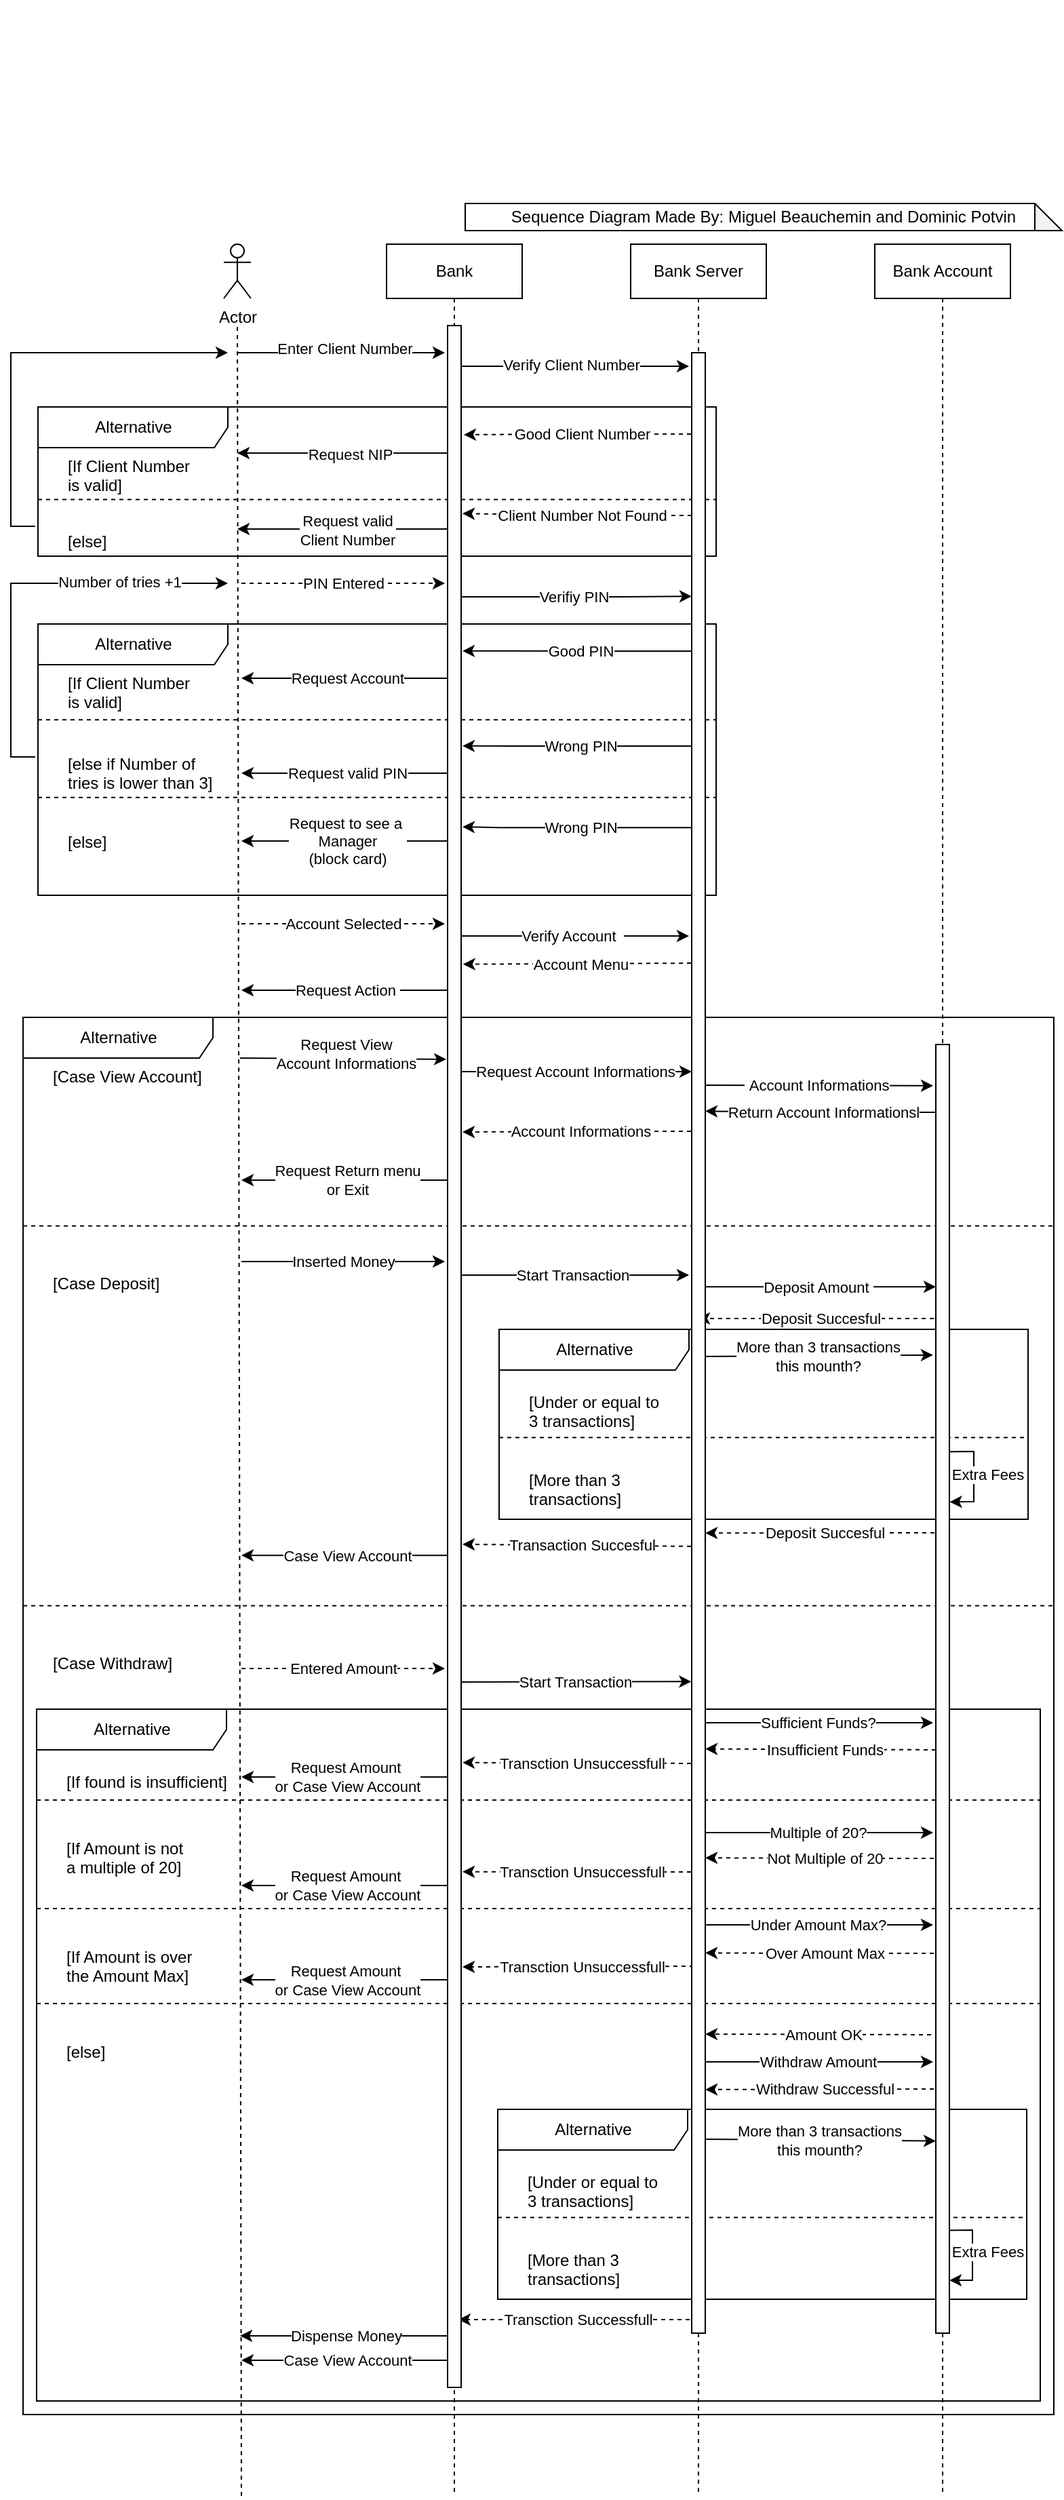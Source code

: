 <mxfile version="20.8.10" type="device"><diagram name="Page-1" id="2YBvvXClWsGukQMizWep"><mxGraphModel dx="2284" dy="844" grid="1" gridSize="10" guides="1" tooltips="1" connect="1" arrows="1" fold="1" page="1" pageScale="1" pageWidth="850" pageHeight="1100" math="0" shadow="0"><root><mxCell id="0"/><mxCell id="1" parent="0"/><mxCell id="Lx0IlnFwT5HhumJY26cs-1" value="&lt;p style=&quot;line-height: 120%;&quot;&gt;Alternative&lt;/p&gt;" style="shape=umlFrame;tabWidth=110;tabHeight=30;tabPosition=left;html=1;boundedLbl=1;labelInHeader=1;width=140;height=30;fillColor=none;recursiveResize=0;" vertex="1" parent="1"><mxGeometry x="9" y="610" width="760" height="1030" as="geometry"/></mxCell><mxCell id="Lx0IlnFwT5HhumJY26cs-2" value="[Case View Account]" style="text" vertex="1" parent="Lx0IlnFwT5HhumJY26cs-1"><mxGeometry width="100" height="20" relative="1" as="geometry"><mxPoint x="20" y="30" as="offset"/></mxGeometry></mxCell><mxCell id="Lx0IlnFwT5HhumJY26cs-3" value="[Case Deposit]" style="line;strokeWidth=1;dashed=1;labelPosition=center;verticalLabelPosition=bottom;align=left;verticalAlign=top;spacingLeft=20;spacingTop=15;" vertex="1" parent="Lx0IlnFwT5HhumJY26cs-1"><mxGeometry y="139.997" width="760" height="27.6" as="geometry"/></mxCell><mxCell id="Lx0IlnFwT5HhumJY26cs-4" value="[Case Withdraw]" style="line;strokeWidth=1;dashed=1;labelPosition=center;verticalLabelPosition=bottom;align=left;verticalAlign=top;spacingLeft=20;spacingTop=15;" vertex="1" parent="Lx0IlnFwT5HhumJY26cs-1"><mxGeometry y="419.997" width="760" height="27.6" as="geometry"/></mxCell><mxCell id="Lx0IlnFwT5HhumJY26cs-12" value="Alternative" style="shape=umlFrame;tabWidth=110;tabHeight=30;tabPosition=left;html=1;boundedLbl=1;labelInHeader=1;width=140;height=30;fillColor=none;recursiveResize=0;" vertex="1" parent="Lx0IlnFwT5HhumJY26cs-1"><mxGeometry x="10" y="510" width="740" height="510" as="geometry"/></mxCell><mxCell id="Lx0IlnFwT5HhumJY26cs-13" value="[If found is insufficient]" style="text" vertex="1" parent="Lx0IlnFwT5HhumJY26cs-12"><mxGeometry width="100" height="20" relative="1" as="geometry"><mxPoint x="20" y="40" as="offset"/></mxGeometry></mxCell><mxCell id="Lx0IlnFwT5HhumJY26cs-14" value="[If Amount is not &#10;a multiple of 20]" style="line;strokeWidth=1;dashed=1;labelPosition=center;verticalLabelPosition=bottom;align=left;verticalAlign=top;spacingLeft=20;spacingTop=15;fillColor=none;" vertex="1" parent="Lx0IlnFwT5HhumJY26cs-12"><mxGeometry y="60" width="740" height="14" as="geometry"/></mxCell><mxCell id="Lx0IlnFwT5HhumJY26cs-15" value="[If Amount is over&#10;the Amount Max]" style="line;strokeWidth=1;dashed=1;labelPosition=center;verticalLabelPosition=bottom;align=left;verticalAlign=top;spacingLeft=20;spacingTop=15;fillColor=none;" vertex="1" parent="Lx0IlnFwT5HhumJY26cs-12"><mxGeometry y="140" width="740" height="14" as="geometry"/></mxCell><mxCell id="Lx0IlnFwT5HhumJY26cs-16" value="[else]" style="line;strokeWidth=1;dashed=1;labelPosition=center;verticalLabelPosition=bottom;align=left;verticalAlign=top;spacingLeft=20;spacingTop=15;fillColor=none;" vertex="1" parent="Lx0IlnFwT5HhumJY26cs-12"><mxGeometry y="210" width="740" height="14" as="geometry"/></mxCell><mxCell id="sFSrZ-VjohjBk81Uahyr-122" value="" style="endArrow=classic;html=1;rounded=0;" parent="Lx0IlnFwT5HhumJY26cs-12" edge="1"><mxGeometry relative="1" as="geometry"><mxPoint x="306.5" y="462" as="sourcePoint"/><mxPoint x="150" y="462" as="targetPoint"/></mxGeometry></mxCell><mxCell id="sFSrZ-VjohjBk81Uahyr-123" value="Dispense Money" style="edgeLabel;resizable=0;html=1;align=center;verticalAlign=middle;labelBackgroundColor=#ffffff;fillStyle=auto;strokeColor=default;fillColor=none;gradientColor=none;" parent="sFSrZ-VjohjBk81Uahyr-122" connectable="0" vertex="1"><mxGeometry relative="1" as="geometry"/></mxCell><mxCell id="Lx0IlnFwT5HhumJY26cs-37" value="Alternative" style="shape=umlFrame;tabWidth=110;tabHeight=30;tabPosition=left;html=1;boundedLbl=1;labelInHeader=1;width=140;height=30;fillColor=none;" vertex="1" parent="Lx0IlnFwT5HhumJY26cs-12"><mxGeometry x="340" y="295" width="390" height="140" as="geometry"/></mxCell><mxCell id="Lx0IlnFwT5HhumJY26cs-38" value="[Under or equal to&#10;3 transactions]" style="text" vertex="1" parent="Lx0IlnFwT5HhumJY26cs-37"><mxGeometry width="100" height="20" relative="1" as="geometry"><mxPoint x="20" y="40" as="offset"/></mxGeometry></mxCell><mxCell id="Lx0IlnFwT5HhumJY26cs-39" value="[More than 3 &#10;transactions]" style="line;strokeWidth=1;dashed=1;labelPosition=center;verticalLabelPosition=bottom;align=left;verticalAlign=top;spacingLeft=20;spacingTop=15;fillColor=none;" vertex="1" parent="Lx0IlnFwT5HhumJY26cs-37"><mxGeometry y="77" width="390" height="5.6" as="geometry"/></mxCell><mxCell id="Lx0IlnFwT5HhumJY26cs-40" value="" style="endArrow=classic;html=1;rounded=0;entryX=0;entryY=0.833;entryDx=0;entryDy=0;entryPerimeter=0;" edge="1" parent="Lx0IlnFwT5HhumJY26cs-12"><mxGeometry relative="1" as="geometry"><mxPoint x="490" y="317" as="sourcePoint"/><mxPoint x="663" y="318.35" as="targetPoint"/></mxGeometry></mxCell><mxCell id="Lx0IlnFwT5HhumJY26cs-41" value="More than 3 transactions&lt;br&gt;this mounth?" style="edgeLabel;resizable=0;html=1;align=center;verticalAlign=middle;labelBackgroundColor=#ffffff;fillStyle=auto;strokeColor=default;fillColor=none;gradientColor=none;" connectable="0" vertex="1" parent="Lx0IlnFwT5HhumJY26cs-40"><mxGeometry relative="1" as="geometry"/></mxCell><mxCell id="Lx0IlnFwT5HhumJY26cs-42" value="" style="endArrow=classic;html=1;rounded=0;exitX=0.51;exitY=0.499;exitDx=0;exitDy=0;exitPerimeter=0;entryX=1;entryY=0.959;entryDx=0;entryDy=0;entryPerimeter=0;" edge="1" parent="Lx0IlnFwT5HhumJY26cs-12" target="Lx0IlnFwT5HhumJY26cs-44"><mxGeometry relative="1" as="geometry"><mxPoint x="668" y="384.23" as="sourcePoint"/><mxPoint x="675" y="422.7" as="targetPoint"/><Array as="points"><mxPoint x="690" y="384"/><mxPoint x="690" y="421"/></Array></mxGeometry></mxCell><mxCell id="Lx0IlnFwT5HhumJY26cs-43" value="Extra Fees" style="edgeLabel;resizable=0;html=1;align=center;verticalAlign=middle;fillColor=none;" connectable="0" vertex="1" parent="Lx0IlnFwT5HhumJY26cs-42"><mxGeometry relative="1" as="geometry"><mxPoint x="11" as="offset"/></mxGeometry></mxCell><mxCell id="Lx0IlnFwT5HhumJY26cs-48" value="" style="endArrow=classic;html=1;rounded=0;" edge="1" parent="Lx0IlnFwT5HhumJY26cs-12"><mxGeometry relative="1" as="geometry"><mxPoint x="307.5" y="480" as="sourcePoint"/><mxPoint x="151" y="480" as="targetPoint"/></mxGeometry></mxCell><mxCell id="Lx0IlnFwT5HhumJY26cs-49" value="Case View Account" style="edgeLabel;resizable=0;html=1;align=center;verticalAlign=middle;labelBackgroundColor=#ffffff;fillStyle=auto;strokeColor=default;fillColor=none;gradientColor=none;" connectable="0" vertex="1" parent="Lx0IlnFwT5HhumJY26cs-48"><mxGeometry relative="1" as="geometry"/></mxCell><mxCell id="sFSrZ-VjohjBk81Uahyr-12" value="Alternative" style="shape=umlFrame;tabWidth=110;tabHeight=30;tabPosition=left;html=1;boundedLbl=1;labelInHeader=1;width=140;height=30;" parent="1" vertex="1"><mxGeometry x="20" y="160" width="500" height="110" as="geometry"/></mxCell><mxCell id="sFSrZ-VjohjBk81Uahyr-13" value="[If Client Number &#10;is valid]" style="text" parent="sFSrZ-VjohjBk81Uahyr-12" vertex="1"><mxGeometry width="100" height="20" relative="1" as="geometry"><mxPoint x="20" y="30" as="offset"/></mxGeometry></mxCell><mxCell id="sFSrZ-VjohjBk81Uahyr-14" value="[else]" style="line;strokeWidth=1;dashed=1;labelPosition=center;verticalLabelPosition=bottom;align=left;verticalAlign=top;spacingLeft=20;spacingTop=15;" parent="sFSrZ-VjohjBk81Uahyr-12" vertex="1"><mxGeometry y="66.0" width="500" height="4.4" as="geometry"/></mxCell><mxCell id="sFSrZ-VjohjBk81Uahyr-8" value="&lt;p style=&quot;line-height: 120%;&quot;&gt;Alternative&lt;/p&gt;" style="shape=umlFrame;tabWidth=110;tabHeight=30;tabPosition=left;html=1;boundedLbl=1;labelInHeader=1;width=140;height=30;" parent="1" vertex="1"><mxGeometry x="20" y="320" width="500" height="200" as="geometry"/></mxCell><mxCell id="sFSrZ-VjohjBk81Uahyr-9" value="[If Client Number &#10;is valid]" style="text" parent="sFSrZ-VjohjBk81Uahyr-8" vertex="1"><mxGeometry width="100" height="20" relative="1" as="geometry"><mxPoint x="20" y="30" as="offset"/></mxGeometry></mxCell><mxCell id="sFSrZ-VjohjBk81Uahyr-10" value="[else if Number of&#10;tries is lower than 3]" style="line;strokeWidth=1;dashed=1;labelPosition=center;verticalLabelPosition=bottom;align=left;verticalAlign=top;spacingLeft=20;spacingTop=15;" parent="sFSrZ-VjohjBk81Uahyr-8" vertex="1"><mxGeometry y="66.665" width="500" height="8.0" as="geometry"/></mxCell><mxCell id="sFSrZ-VjohjBk81Uahyr-43" value="[else]" style="line;strokeWidth=1;dashed=1;labelPosition=center;verticalLabelPosition=bottom;align=left;verticalAlign=top;spacingLeft=20;spacingTop=15;" parent="sFSrZ-VjohjBk81Uahyr-8" vertex="1"><mxGeometry y="123.814" width="500" height="8.0" as="geometry"/></mxCell><mxCell id="aM9ryv3xv72pqoxQDRHE-1" value="Bank" style="shape=umlLifeline;perimeter=lifelinePerimeter;whiteSpace=wrap;html=1;container=0;dropTarget=0;collapsible=0;recursiveResize=0;outlineConnect=0;portConstraint=eastwest;newEdgeStyle={&quot;edgeStyle&quot;:&quot;elbowEdgeStyle&quot;,&quot;elbow&quot;:&quot;vertical&quot;,&quot;curved&quot;:0,&quot;rounded&quot;:0};" parent="1" vertex="1"><mxGeometry x="277" y="40" width="100" height="1660" as="geometry"/></mxCell><mxCell id="aM9ryv3xv72pqoxQDRHE-5" value="Bank Server" style="shape=umlLifeline;perimeter=lifelinePerimeter;whiteSpace=wrap;html=1;container=0;dropTarget=0;collapsible=0;recursiveResize=0;outlineConnect=0;portConstraint=eastwest;newEdgeStyle={&quot;edgeStyle&quot;:&quot;elbowEdgeStyle&quot;,&quot;elbow&quot;:&quot;vertical&quot;,&quot;curved&quot;:0,&quot;rounded&quot;:0};" parent="1" vertex="1"><mxGeometry x="457" y="40" width="100" height="1660" as="geometry"/></mxCell><mxCell id="Zp96cjemQgiBXNQVXdG0-1" value="Actor" style="shape=umlActor;verticalLabelPosition=bottom;verticalAlign=top;html=1;outlineConnect=0;" parent="1" vertex="1"><mxGeometry x="157" y="40" width="20" height="40" as="geometry"/></mxCell><mxCell id="Zp96cjemQgiBXNQVXdG0-2" value="Bank Account" style="shape=umlLifeline;perimeter=lifelinePerimeter;whiteSpace=wrap;html=1;container=0;dropTarget=0;collapsible=0;recursiveResize=0;outlineConnect=0;portConstraint=eastwest;newEdgeStyle={&quot;edgeStyle&quot;:&quot;elbowEdgeStyle&quot;,&quot;elbow&quot;:&quot;vertical&quot;,&quot;curved&quot;:0,&quot;rounded&quot;:0};" parent="1" vertex="1"><mxGeometry x="637" y="40" width="100" height="1660" as="geometry"/></mxCell><mxCell id="Zp96cjemQgiBXNQVXdG0-4" value="" style="endArrow=none;dashed=1;html=1;rounded=0;" parent="1" edge="1"><mxGeometry width="50" height="50" relative="1" as="geometry"><mxPoint x="170" y="1700" as="sourcePoint"/><mxPoint x="167" y="100" as="targetPoint"/></mxGeometry></mxCell><mxCell id="Zp96cjemQgiBXNQVXdG0-5" value="" style="endArrow=classic;html=1;rounded=0;" parent="1" edge="1"><mxGeometry width="50" height="50" relative="1" as="geometry"><mxPoint x="167" y="120" as="sourcePoint"/><mxPoint x="320" y="120" as="targetPoint"/></mxGeometry></mxCell><mxCell id="Zp96cjemQgiBXNQVXdG0-7" value="Enter Client Number" style="edgeLabel;html=1;align=center;verticalAlign=middle;resizable=0;points=[];" parent="Zp96cjemQgiBXNQVXdG0-5" vertex="1" connectable="0"><mxGeometry x="-0.148" y="3" relative="1" as="geometry"><mxPoint x="14" as="offset"/></mxGeometry></mxCell><mxCell id="Zp96cjemQgiBXNQVXdG0-8" value="" style="endArrow=classic;html=1;rounded=0;" parent="1" source="aM9ryv3xv72pqoxQDRHE-1" edge="1"><mxGeometry width="50" height="50" relative="1" as="geometry"><mxPoint x="337" y="130" as="sourcePoint"/><mxPoint x="500" y="130" as="targetPoint"/><Array as="points"><mxPoint x="387" y="130"/><mxPoint x="417" y="130"/></Array></mxGeometry></mxCell><mxCell id="Zp96cjemQgiBXNQVXdG0-9" value="Verify Client Number" style="edgeLabel;html=1;align=center;verticalAlign=middle;resizable=0;points=[];" parent="Zp96cjemQgiBXNQVXdG0-8" vertex="1" connectable="0"><mxGeometry x="0.18" y="1" relative="1" as="geometry"><mxPoint x="-16" as="offset"/></mxGeometry></mxCell><mxCell id="sFSrZ-VjohjBk81Uahyr-2" value="" style="endArrow=classic;html=1;rounded=0;dashed=1;entryX=1.1;entryY=0.054;entryDx=0;entryDy=0;entryPerimeter=0;" parent="1" edge="1"><mxGeometry relative="1" as="geometry"><mxPoint x="507.5" y="180" as="sourcePoint"/><mxPoint x="334" y="180.46" as="targetPoint"/><Array as="points"><mxPoint x="418" y="180"/></Array></mxGeometry></mxCell><mxCell id="sFSrZ-VjohjBk81Uahyr-3" value="Good Client Number" style="edgeLabel;resizable=0;html=1;align=center;verticalAlign=middle;" parent="sFSrZ-VjohjBk81Uahyr-2" connectable="0" vertex="1"><mxGeometry relative="1" as="geometry"/></mxCell><mxCell id="sFSrZ-VjohjBk81Uahyr-4" value="" style="endArrow=classic;html=1;rounded=0;" parent="1" edge="1"><mxGeometry width="50" height="50" relative="1" as="geometry"><mxPoint x="330" y="194" as="sourcePoint"/><mxPoint x="167" y="194" as="targetPoint"/><Array as="points"/></mxGeometry></mxCell><mxCell id="sFSrZ-VjohjBk81Uahyr-5" value="Request NIP" style="edgeLabel;html=1;align=center;verticalAlign=middle;resizable=0;points=[];" parent="sFSrZ-VjohjBk81Uahyr-4" vertex="1" connectable="0"><mxGeometry x="0.223" y="1" relative="1" as="geometry"><mxPoint x="19" as="offset"/></mxGeometry></mxCell><mxCell id="sFSrZ-VjohjBk81Uahyr-15" value="" style="endArrow=classic;html=1;rounded=0;dashed=1;entryX=1;entryY=0.093;entryDx=0;entryDy=0;entryPerimeter=0;" parent="1" edge="1"><mxGeometry relative="1" as="geometry"><mxPoint x="508" y="240" as="sourcePoint"/><mxPoint x="333" y="238.57" as="targetPoint"/><Array as="points"><mxPoint x="418.5" y="240"/></Array></mxGeometry></mxCell><mxCell id="sFSrZ-VjohjBk81Uahyr-16" value="Client Number Not Found" style="edgeLabel;resizable=0;html=1;align=center;verticalAlign=middle;" parent="sFSrZ-VjohjBk81Uahyr-15" connectable="0" vertex="1"><mxGeometry relative="1" as="geometry"/></mxCell><mxCell id="sFSrZ-VjohjBk81Uahyr-17" value="" style="endArrow=classic;html=1;rounded=0;" parent="1" edge="1"><mxGeometry width="50" height="50" relative="1" as="geometry"><mxPoint x="326.5" y="250" as="sourcePoint"/><mxPoint x="167" y="250" as="targetPoint"/><Array as="points"/></mxGeometry></mxCell><mxCell id="sFSrZ-VjohjBk81Uahyr-18" value="Request valid &lt;br&gt;Client Number" style="edgeLabel;html=1;align=center;verticalAlign=middle;resizable=0;points=[];" parent="sFSrZ-VjohjBk81Uahyr-17" vertex="1" connectable="0"><mxGeometry x="0.223" y="1" relative="1" as="geometry"><mxPoint x="19" as="offset"/></mxGeometry></mxCell><mxCell id="sFSrZ-VjohjBk81Uahyr-21" value="" style="endArrow=classic;html=1;rounded=0;exitX=-0.004;exitY=0.8;exitDx=0;exitDy=0;exitPerimeter=0;" parent="1" source="sFSrZ-VjohjBk81Uahyr-12" edge="1"><mxGeometry width="50" height="50" relative="1" as="geometry"><mxPoint x="410" y="450" as="sourcePoint"/><mxPoint x="160" y="120" as="targetPoint"/><Array as="points"><mxPoint y="248"/><mxPoint y="120"/></Array></mxGeometry></mxCell><mxCell id="sFSrZ-VjohjBk81Uahyr-28" value="" style="endArrow=classic;html=1;rounded=0;dashed=1;" parent="1" edge="1"><mxGeometry relative="1" as="geometry"><mxPoint x="170" y="290" as="sourcePoint"/><mxPoint x="320" y="290" as="targetPoint"/></mxGeometry></mxCell><mxCell id="sFSrZ-VjohjBk81Uahyr-29" value="PIN Entered" style="edgeLabel;resizable=0;html=1;align=center;verticalAlign=middle;labelBackgroundColor=#ffffff;fillStyle=auto;fillColor=default;gradientColor=none;" parent="sFSrZ-VjohjBk81Uahyr-28" connectable="0" vertex="1"><mxGeometry relative="1" as="geometry"/></mxCell><mxCell id="sFSrZ-VjohjBk81Uahyr-30" value="" style="endArrow=classic;html=1;rounded=0;entryX=0;entryY=0.123;entryDx=0;entryDy=0;entryPerimeter=0;" parent="1" source="aM9ryv3xv72pqoxQDRHE-1" target="Lx0IlnFwT5HhumJY26cs-45" edge="1"><mxGeometry relative="1" as="geometry"><mxPoint x="440" y="410" as="sourcePoint"/><mxPoint x="500" y="410" as="targetPoint"/><Array as="points"><mxPoint x="450" y="300"/></Array></mxGeometry></mxCell><mxCell id="sFSrZ-VjohjBk81Uahyr-31" value="Verifiy PIN" style="edgeLabel;resizable=0;html=1;align=center;verticalAlign=middle;labelBackgroundColor=#ffffff;fillStyle=auto;fillColor=default;gradientColor=none;" parent="sFSrZ-VjohjBk81Uahyr-30" connectable="0" vertex="1"><mxGeometry relative="1" as="geometry"/></mxCell><mxCell id="sFSrZ-VjohjBk81Uahyr-33" value="" style="endArrow=classic;html=1;rounded=0;entryX=1;entryY=0.161;entryDx=0;entryDy=0;entryPerimeter=0;" parent="1" edge="1"><mxGeometry relative="1" as="geometry"><mxPoint x="507.5" y="340" as="sourcePoint"/><mxPoint x="333" y="339.89" as="targetPoint"/><Array as="points"><mxPoint x="441" y="340"/></Array></mxGeometry></mxCell><mxCell id="sFSrZ-VjohjBk81Uahyr-34" value="Good PIN" style="edgeLabel;resizable=0;html=1;align=center;verticalAlign=middle;labelBackgroundColor=#ffffff;fillStyle=auto;fillColor=default;gradientColor=none;" parent="sFSrZ-VjohjBk81Uahyr-33" connectable="0" vertex="1"><mxGeometry relative="1" as="geometry"/></mxCell><mxCell id="sFSrZ-VjohjBk81Uahyr-35" value="" style="endArrow=classic;html=1;rounded=0;entryX=1;entryY=0.208;entryDx=0;entryDy=0;entryPerimeter=0;" parent="1" edge="1"><mxGeometry relative="1" as="geometry"><mxPoint x="507.5" y="410" as="sourcePoint"/><mxPoint x="333" y="409.92" as="targetPoint"/><Array as="points"><mxPoint x="444.5" y="410"/><mxPoint x="371" y="410"/></Array></mxGeometry></mxCell><mxCell id="sFSrZ-VjohjBk81Uahyr-36" value="Wrong PIN" style="edgeLabel;resizable=0;html=1;align=center;verticalAlign=middle;labelBackgroundColor=#ffffff;fillStyle=auto;fillColor=default;gradientColor=none;" parent="sFSrZ-VjohjBk81Uahyr-35" connectable="0" vertex="1"><mxGeometry relative="1" as="geometry"/></mxCell><mxCell id="sFSrZ-VjohjBk81Uahyr-37" value="" style="endArrow=classic;html=1;rounded=0;" parent="1" source="aM9ryv3xv72pqoxQDRHE-1" edge="1"><mxGeometry relative="1" as="geometry"><mxPoint x="350" y="360" as="sourcePoint"/><mxPoint x="170" y="360" as="targetPoint"/><Array as="points"><mxPoint x="290" y="360"/></Array></mxGeometry></mxCell><mxCell id="sFSrZ-VjohjBk81Uahyr-38" value="Request Account" style="edgeLabel;resizable=0;html=1;align=center;verticalAlign=middle;labelBackgroundColor=#ffffff;fillStyle=auto;fillColor=default;gradientColor=none;" parent="sFSrZ-VjohjBk81Uahyr-37" connectable="0" vertex="1"><mxGeometry relative="1" as="geometry"/></mxCell><mxCell id="sFSrZ-VjohjBk81Uahyr-39" value="" style="endArrow=classic;html=1;rounded=0;" parent="1" source="aM9ryv3xv72pqoxQDRHE-1" edge="1"><mxGeometry relative="1" as="geometry"><mxPoint x="440" y="410" as="sourcePoint"/><mxPoint x="170" y="430" as="targetPoint"/></mxGeometry></mxCell><mxCell id="sFSrZ-VjohjBk81Uahyr-40" value="Request valid PIN" style="edgeLabel;resizable=0;html=1;align=center;verticalAlign=middle;labelBackgroundColor=#ffffff;fillStyle=auto;fillColor=default;gradientColor=none;" parent="sFSrZ-VjohjBk81Uahyr-39" connectable="0" vertex="1"><mxGeometry relative="1" as="geometry"/></mxCell><mxCell id="sFSrZ-VjohjBk81Uahyr-41" value="" style="endArrow=classic;html=1;rounded=0;exitX=-0.004;exitY=0.8;exitDx=0;exitDy=0;exitPerimeter=0;" parent="1" edge="1"><mxGeometry width="50" height="50" relative="1" as="geometry"><mxPoint x="18" y="418" as="sourcePoint"/><mxPoint x="160" y="290" as="targetPoint"/><Array as="points"><mxPoint y="418"/><mxPoint y="290"/></Array></mxGeometry></mxCell><mxCell id="sFSrZ-VjohjBk81Uahyr-48" value="Number of tries +1" style="edgeLabel;html=1;align=center;verticalAlign=middle;resizable=0;points=[];" parent="sFSrZ-VjohjBk81Uahyr-41" vertex="1" connectable="0"><mxGeometry x="0.235" y="1" relative="1" as="geometry"><mxPoint x="37" as="offset"/></mxGeometry></mxCell><mxCell id="sFSrZ-VjohjBk81Uahyr-49" value="" style="endArrow=classic;html=1;rounded=0;dashed=1;" parent="1" edge="1"><mxGeometry relative="1" as="geometry"><mxPoint x="170" y="541" as="sourcePoint"/><mxPoint x="320" y="541" as="targetPoint"/></mxGeometry></mxCell><mxCell id="sFSrZ-VjohjBk81Uahyr-50" value="Account Selected" style="edgeLabel;resizable=0;html=1;align=center;verticalAlign=middle;labelBackgroundColor=#ffffff;fillStyle=auto;fillColor=default;gradientColor=none;" parent="sFSrZ-VjohjBk81Uahyr-49" connectable="0" vertex="1"><mxGeometry relative="1" as="geometry"/></mxCell><mxCell id="sFSrZ-VjohjBk81Uahyr-53" value="" style="endArrow=classic;html=1;rounded=0;" parent="1" edge="1"><mxGeometry relative="1" as="geometry"><mxPoint x="326.5" y="550" as="sourcePoint"/><mxPoint x="500" y="550" as="targetPoint"/></mxGeometry></mxCell><mxCell id="sFSrZ-VjohjBk81Uahyr-54" value="Verify Account&amp;nbsp;&amp;nbsp;" style="edgeLabel;resizable=0;html=1;align=center;verticalAlign=middle;labelBackgroundColor=#ffffff;fillStyle=auto;fillColor=default;gradientColor=none;" parent="sFSrZ-VjohjBk81Uahyr-53" connectable="0" vertex="1"><mxGeometry relative="1" as="geometry"/></mxCell><mxCell id="sFSrZ-VjohjBk81Uahyr-55" value="" style="endArrow=classic;html=1;rounded=0;entryX=-0.2;entryY=0.032;entryDx=0;entryDy=0;entryPerimeter=0;" parent="1" edge="1" target="Lx0IlnFwT5HhumJY26cs-44"><mxGeometry relative="1" as="geometry"><mxPoint x="506.5" y="660" as="sourcePoint"/><mxPoint x="686.5" y="660" as="targetPoint"/></mxGeometry></mxCell><mxCell id="sFSrZ-VjohjBk81Uahyr-56" value="&amp;nbsp;Account Informations" style="edgeLabel;resizable=0;html=1;align=center;verticalAlign=middle;labelBackgroundColor=#ffffff;fillStyle=auto;fillColor=default;gradientColor=none;" parent="sFSrZ-VjohjBk81Uahyr-55" connectable="0" vertex="1"><mxGeometry relative="1" as="geometry"/></mxCell><mxCell id="sFSrZ-VjohjBk81Uahyr-57" value="" style="endArrow=classic;html=1;rounded=0;entryX=1;entryY=0.383;entryDx=0;entryDy=0;entryPerimeter=0;" parent="1" edge="1" target="Lx0IlnFwT5HhumJY26cs-45"><mxGeometry relative="1" as="geometry"><mxPoint x="686.5" y="680" as="sourcePoint"/><mxPoint x="506.5" y="680" as="targetPoint"/><Array as="points"><mxPoint x="600" y="680"/></Array></mxGeometry></mxCell><mxCell id="sFSrZ-VjohjBk81Uahyr-58" value="Return Account Informationsl" style="edgeLabel;resizable=0;html=1;align=center;verticalAlign=middle;labelBackgroundColor=#ffffff;fillStyle=auto;fillColor=default;gradientColor=none;" parent="sFSrZ-VjohjBk81Uahyr-57" connectable="0" vertex="1"><mxGeometry relative="1" as="geometry"/></mxCell><mxCell id="sFSrZ-VjohjBk81Uahyr-59" value="" style="endArrow=classic;html=1;rounded=0;dashed=1;entryX=1.04;entryY=0.316;entryDx=0;entryDy=0;entryPerimeter=0;" parent="1" edge="1"><mxGeometry relative="1" as="geometry"><mxPoint x="507.5" y="570" as="sourcePoint"/><mxPoint x="333.4" y="570.84" as="targetPoint"/></mxGeometry></mxCell><mxCell id="sFSrZ-VjohjBk81Uahyr-60" value="" style="edgeLabel;resizable=0;html=1;align=center;verticalAlign=middle;labelBackgroundColor=#ffffff;fillStyle=auto;fillColor=default;gradientColor=none;" parent="sFSrZ-VjohjBk81Uahyr-59" connectable="0" vertex="1"><mxGeometry relative="1" as="geometry"/></mxCell><mxCell id="sFSrZ-VjohjBk81Uahyr-61" value="Account Menu" style="edgeLabel;html=1;align=center;verticalAlign=middle;resizable=0;points=[];" parent="sFSrZ-VjohjBk81Uahyr-59" vertex="1" connectable="0"><mxGeometry x="0.117" y="2" relative="1" as="geometry"><mxPoint x="9" y="-2" as="offset"/></mxGeometry></mxCell><mxCell id="sFSrZ-VjohjBk81Uahyr-64" value="" style="endArrow=classic;html=1;rounded=0;" parent="1" source="aM9ryv3xv72pqoxQDRHE-1" edge="1"><mxGeometry relative="1" as="geometry"><mxPoint x="330" y="590" as="sourcePoint"/><mxPoint x="170" y="590" as="targetPoint"/></mxGeometry></mxCell><mxCell id="sFSrZ-VjohjBk81Uahyr-65" value="" style="edgeLabel;resizable=0;html=1;align=center;verticalAlign=middle;labelBackgroundColor=#ffffff;fillStyle=auto;fillColor=default;gradientColor=none;" parent="sFSrZ-VjohjBk81Uahyr-64" connectable="0" vertex="1"><mxGeometry relative="1" as="geometry"/></mxCell><mxCell id="sFSrZ-VjohjBk81Uahyr-66" value="Request Action&amp;nbsp;" style="edgeLabel;html=1;align=center;verticalAlign=middle;resizable=0;points=[];" parent="sFSrZ-VjohjBk81Uahyr-64" vertex="1" connectable="0"><mxGeometry x="0.117" y="2" relative="1" as="geometry"><mxPoint x="9" y="-2" as="offset"/></mxGeometry></mxCell><mxCell id="sFSrZ-VjohjBk81Uahyr-68" value="" style="endArrow=classic;html=1;rounded=0;entryX=0;entryY=0.363;entryDx=0;entryDy=0;entryPerimeter=0;" parent="1" edge="1"><mxGeometry relative="1" as="geometry"><mxPoint x="169" y="640" as="sourcePoint"/><mxPoint x="321" y="640.87" as="targetPoint"/></mxGeometry></mxCell><mxCell id="sFSrZ-VjohjBk81Uahyr-69" value="" style="edgeLabel;resizable=0;html=1;align=center;verticalAlign=middle;labelBackgroundColor=#ffffff;fillStyle=auto;fillColor=default;gradientColor=none;" parent="sFSrZ-VjohjBk81Uahyr-68" connectable="0" vertex="1"><mxGeometry relative="1" as="geometry"><mxPoint x="70" y="-780" as="offset"/></mxGeometry></mxCell><mxCell id="sFSrZ-VjohjBk81Uahyr-70" value="Request View &lt;br&gt;Account Informations" style="edgeLabel;html=1;align=center;verticalAlign=middle;resizable=0;points=[];" parent="sFSrZ-VjohjBk81Uahyr-68" vertex="1" connectable="0"><mxGeometry x="0.117" y="2" relative="1" as="geometry"><mxPoint x="-7" y="-2" as="offset"/></mxGeometry></mxCell><mxCell id="sFSrZ-VjohjBk81Uahyr-71" value="" style="endArrow=classic;html=1;rounded=0;entryX=0;entryY=0.363;entryDx=0;entryDy=0;entryPerimeter=0;" parent="1" edge="1" target="Lx0IlnFwT5HhumJY26cs-45"><mxGeometry relative="1" as="geometry"><mxPoint x="330" y="650" as="sourcePoint"/><mxPoint x="510" y="650" as="targetPoint"/></mxGeometry></mxCell><mxCell id="sFSrZ-VjohjBk81Uahyr-72" value="Request Account Informations" style="edgeLabel;resizable=0;html=1;align=center;verticalAlign=middle;labelBackgroundColor=#ffffff;fillStyle=auto;fillColor=default;gradientColor=none;" parent="sFSrZ-VjohjBk81Uahyr-71" connectable="0" vertex="1"><mxGeometry relative="1" as="geometry"/></mxCell><mxCell id="sFSrZ-VjohjBk81Uahyr-73" value="" style="endArrow=classic;html=1;rounded=0;dashed=1;entryX=1;entryY=0.399;entryDx=0;entryDy=0;entryPerimeter=0;" parent="1" edge="1"><mxGeometry relative="1" as="geometry"><mxPoint x="507.5" y="694" as="sourcePoint"/><mxPoint x="333" y="694.51" as="targetPoint"/><Array as="points"><mxPoint x="424.5" y="694"/></Array></mxGeometry></mxCell><mxCell id="sFSrZ-VjohjBk81Uahyr-74" value="Account Informations" style="edgeLabel;resizable=0;html=1;align=center;verticalAlign=middle;labelBackgroundColor=#ffffff;fillStyle=auto;fillColor=default;gradientColor=none;" parent="sFSrZ-VjohjBk81Uahyr-73" connectable="0" vertex="1"><mxGeometry relative="1" as="geometry"/></mxCell><mxCell id="sFSrZ-VjohjBk81Uahyr-75" value="" style="endArrow=classic;html=1;rounded=0;" parent="1" source="aM9ryv3xv72pqoxQDRHE-1" edge="1"><mxGeometry relative="1" as="geometry"><mxPoint x="350" y="730" as="sourcePoint"/><mxPoint x="170" y="730" as="targetPoint"/><Array as="points"><mxPoint x="263.5" y="730"/></Array></mxGeometry></mxCell><mxCell id="sFSrZ-VjohjBk81Uahyr-76" value="Request Return menu&lt;br&gt;or Exit" style="edgeLabel;resizable=0;html=1;align=center;verticalAlign=middle;labelBackgroundColor=#ffffff;fillStyle=auto;fillColor=default;gradientColor=none;" parent="sFSrZ-VjohjBk81Uahyr-75" connectable="0" vertex="1"><mxGeometry relative="1" as="geometry"/></mxCell><mxCell id="sFSrZ-VjohjBk81Uahyr-84" value="" style="endArrow=classic;html=1;rounded=0;" parent="1" edge="1"><mxGeometry relative="1" as="geometry"><mxPoint x="170" y="790" as="sourcePoint"/><mxPoint x="320" y="790" as="targetPoint"/></mxGeometry></mxCell><mxCell id="sFSrZ-VjohjBk81Uahyr-85" value="Inserted Money" style="edgeLabel;resizable=0;html=1;align=center;verticalAlign=middle;labelBackgroundColor=#ffffff;fillStyle=auto;strokeColor=default;fillColor=none;gradientColor=none;" parent="sFSrZ-VjohjBk81Uahyr-84" connectable="0" vertex="1"><mxGeometry relative="1" as="geometry"/></mxCell><mxCell id="sFSrZ-VjohjBk81Uahyr-88" value="" style="endArrow=classic;html=1;rounded=0;" parent="1" edge="1" target="Lx0IlnFwT5HhumJY26cs-44"><mxGeometry relative="1" as="geometry"><mxPoint x="506.5" y="808.68" as="sourcePoint"/><mxPoint x="660" y="810" as="targetPoint"/></mxGeometry></mxCell><mxCell id="sFSrZ-VjohjBk81Uahyr-89" value="Deposit Amount&amp;nbsp;" style="edgeLabel;resizable=0;html=1;align=center;verticalAlign=middle;labelBackgroundColor=#ffffff;fillStyle=auto;strokeColor=default;fillColor=none;gradientColor=none;" parent="sFSrZ-VjohjBk81Uahyr-88" connectable="0" vertex="1"><mxGeometry relative="1" as="geometry"/></mxCell><mxCell id="sFSrZ-VjohjBk81Uahyr-95" value="" style="endArrow=classic;html=1;rounded=0;" parent="1" edge="1"><mxGeometry relative="1" as="geometry"><mxPoint x="326.5" y="1006.6" as="sourcePoint"/><mxPoint x="170" y="1006.6" as="targetPoint"/><Array as="points"><mxPoint x="263.5" y="1006.6"/></Array></mxGeometry></mxCell><mxCell id="sFSrZ-VjohjBk81Uahyr-96" value="Case View Account" style="edgeLabel;resizable=0;html=1;align=center;verticalAlign=middle;labelBackgroundColor=#ffffff;fillStyle=auto;fillColor=default;gradientColor=none;" parent="sFSrZ-VjohjBk81Uahyr-95" connectable="0" vertex="1"><mxGeometry relative="1" as="geometry"/></mxCell><mxCell id="sFSrZ-VjohjBk81Uahyr-97" value="" style="endArrow=classic;html=1;rounded=0;dashed=1;" parent="1" edge="1"><mxGeometry relative="1" as="geometry"><mxPoint x="170" y="1090" as="sourcePoint"/><mxPoint x="320" y="1090" as="targetPoint"/></mxGeometry></mxCell><mxCell id="sFSrZ-VjohjBk81Uahyr-98" value="Entered Amount" style="edgeLabel;resizable=0;html=1;align=center;verticalAlign=middle;labelBackgroundColor=#ffffff;fillStyle=auto;strokeColor=default;fillColor=none;gradientColor=none;" parent="sFSrZ-VjohjBk81Uahyr-97" connectable="0" vertex="1"><mxGeometry relative="1" as="geometry"/></mxCell><mxCell id="sFSrZ-VjohjBk81Uahyr-99" value="" style="endArrow=classic;html=1;rounded=0;" parent="1" edge="1"><mxGeometry relative="1" as="geometry"><mxPoint x="328" y="800" as="sourcePoint"/><mxPoint x="500" y="800" as="targetPoint"/></mxGeometry></mxCell><mxCell id="sFSrZ-VjohjBk81Uahyr-100" value="Start Transaction" style="edgeLabel;resizable=0;html=1;align=center;verticalAlign=middle;labelBackgroundColor=#ffffff;fillStyle=auto;strokeColor=default;fillColor=none;gradientColor=none;" parent="sFSrZ-VjohjBk81Uahyr-99" connectable="0" vertex="1"><mxGeometry relative="1" as="geometry"/></mxCell><mxCell id="sFSrZ-VjohjBk81Uahyr-103" value="" style="endArrow=classic;html=1;rounded=0;" parent="1" edge="1"><mxGeometry relative="1" as="geometry"><mxPoint x="509" y="1211" as="sourcePoint"/><mxPoint x="680" y="1211" as="targetPoint"/><Array as="points"><mxPoint x="659" y="1211"/></Array></mxGeometry></mxCell><mxCell id="sFSrZ-VjohjBk81Uahyr-104" value="Multiple of 20?" style="edgeLabel;resizable=0;html=1;align=center;verticalAlign=middle;labelBackgroundColor=#ffffff;fillStyle=auto;strokeColor=default;fillColor=none;gradientColor=none;" parent="sFSrZ-VjohjBk81Uahyr-103" connectable="0" vertex="1"><mxGeometry relative="1" as="geometry"/></mxCell><mxCell id="sFSrZ-VjohjBk81Uahyr-105" value="" style="endArrow=classic;html=1;rounded=0;" parent="1" edge="1"><mxGeometry relative="1" as="geometry"><mxPoint x="510" y="1279" as="sourcePoint"/><mxPoint x="680" y="1279" as="targetPoint"/></mxGeometry></mxCell><mxCell id="sFSrZ-VjohjBk81Uahyr-106" value="Under Amount Max?" style="edgeLabel;resizable=0;html=1;align=center;verticalAlign=middle;labelBackgroundColor=#ffffff;fillStyle=auto;strokeColor=default;fillColor=none;gradientColor=none;" parent="sFSrZ-VjohjBk81Uahyr-105" connectable="0" vertex="1"><mxGeometry relative="1" as="geometry"/></mxCell><mxCell id="sFSrZ-VjohjBk81Uahyr-111" value="" style="endArrow=classic;html=1;rounded=0;" parent="1" edge="1"><mxGeometry relative="1" as="geometry"><mxPoint x="510" y="1380" as="sourcePoint"/><mxPoint x="680" y="1380" as="targetPoint"/></mxGeometry></mxCell><mxCell id="sFSrZ-VjohjBk81Uahyr-112" value="Withdraw Amount" style="edgeLabel;resizable=0;html=1;align=center;verticalAlign=middle;labelBackgroundColor=#ffffff;fillStyle=auto;strokeColor=default;fillColor=none;gradientColor=none;" parent="sFSrZ-VjohjBk81Uahyr-111" connectable="0" vertex="1"><mxGeometry relative="1" as="geometry"/></mxCell><mxCell id="sFSrZ-VjohjBk81Uahyr-113" value="" style="endArrow=classic;html=1;rounded=0;dashed=1;entryX=1.003;entryY=0.849;entryDx=0;entryDy=0;entryPerimeter=0;" parent="1" edge="1" target="Lx0IlnFwT5HhumJY26cs-45"><mxGeometry relative="1" as="geometry"><mxPoint x="684.5" y="1360" as="sourcePoint"/><mxPoint x="504.5" y="1360" as="targetPoint"/></mxGeometry></mxCell><mxCell id="sFSrZ-VjohjBk81Uahyr-114" value="Amount OK" style="edgeLabel;resizable=0;html=1;align=center;verticalAlign=middle;labelBackgroundColor=#ffffff;fillStyle=auto;strokeColor=default;fillColor=none;gradientColor=none;" parent="sFSrZ-VjohjBk81Uahyr-113" connectable="0" vertex="1"><mxGeometry relative="1" as="geometry"/></mxCell><mxCell id="sFSrZ-VjohjBk81Uahyr-118" value="" style="endArrow=classic;html=1;rounded=0;dashed=1;entryX=1.003;entryY=0.877;entryDx=0;entryDy=0;entryPerimeter=0;" parent="1" edge="1" target="Lx0IlnFwT5HhumJY26cs-45"><mxGeometry relative="1" as="geometry"><mxPoint x="686.5" y="1400" as="sourcePoint"/><mxPoint x="510" y="1400" as="targetPoint"/></mxGeometry></mxCell><mxCell id="sFSrZ-VjohjBk81Uahyr-119" value="Withdraw Successful" style="edgeLabel;resizable=0;html=1;align=center;verticalAlign=middle;labelBackgroundColor=#ffffff;fillStyle=auto;strokeColor=default;fillColor=none;gradientColor=none;" parent="sFSrZ-VjohjBk81Uahyr-118" connectable="0" vertex="1"><mxGeometry relative="1" as="geometry"/></mxCell><mxCell id="sFSrZ-VjohjBk81Uahyr-120" value="" style="endArrow=classic;html=1;rounded=0;dashed=1;" parent="1" edge="1"><mxGeometry relative="1" as="geometry"><mxPoint x="506.5" y="1570" as="sourcePoint"/><mxPoint x="330" y="1570" as="targetPoint"/></mxGeometry></mxCell><mxCell id="sFSrZ-VjohjBk81Uahyr-121" value="Transction Successfull" style="edgeLabel;resizable=0;html=1;align=center;verticalAlign=middle;labelBackgroundColor=#ffffff;fillStyle=auto;strokeColor=default;fillColor=none;gradientColor=none;" parent="sFSrZ-VjohjBk81Uahyr-120" connectable="0" vertex="1"><mxGeometry relative="1" as="geometry"/></mxCell><mxCell id="sFSrZ-VjohjBk81Uahyr-124" value="" style="endArrow=classic;html=1;rounded=0;dashed=1;entryX=1.003;entryY=0.711;entryDx=0;entryDy=0;entryPerimeter=0;" parent="1" edge="1"><mxGeometry relative="1" as="geometry"><mxPoint x="507.5" y="1160" as="sourcePoint"/><mxPoint x="333.03" y="1159.39" as="targetPoint"/></mxGeometry></mxCell><mxCell id="sFSrZ-VjohjBk81Uahyr-125" value="Transction Unsuccessfull" style="edgeLabel;resizable=0;html=1;align=center;verticalAlign=middle;labelBackgroundColor=#ffffff;fillStyle=auto;strokeColor=default;fillColor=none;gradientColor=none;" parent="sFSrZ-VjohjBk81Uahyr-124" connectable="0" vertex="1"><mxGeometry relative="1" as="geometry"/></mxCell><mxCell id="sFSrZ-VjohjBk81Uahyr-126" value="" style="endArrow=classic;html=1;rounded=0;" parent="1" edge="1"><mxGeometry relative="1" as="geometry"><mxPoint x="326.5" y="1170" as="sourcePoint"/><mxPoint x="170" y="1170" as="targetPoint"/><Array as="points"><mxPoint x="263.5" y="1170"/></Array></mxGeometry></mxCell><mxCell id="sFSrZ-VjohjBk81Uahyr-127" value="Request Amount&amp;nbsp;&lt;br&gt;or Case View Account" style="edgeLabel;resizable=0;html=1;align=center;verticalAlign=middle;labelBackgroundColor=#ffffff;fillStyle=auto;fillColor=default;gradientColor=none;" parent="sFSrZ-VjohjBk81Uahyr-126" connectable="0" vertex="1"><mxGeometry relative="1" as="geometry"/></mxCell><mxCell id="sFSrZ-VjohjBk81Uahyr-128" value="" style="endArrow=classic;html=1;rounded=0;dashed=1;entryX=1.003;entryY=0.76;entryDx=0;entryDy=0;entryPerimeter=0;" parent="1" edge="1" target="Lx0IlnFwT5HhumJY26cs-45"><mxGeometry relative="1" as="geometry"><mxPoint x="686.5" y="1230" as="sourcePoint"/><mxPoint x="510" y="1230" as="targetPoint"/><Array as="points"><mxPoint x="603.5" y="1230"/></Array></mxGeometry></mxCell><mxCell id="sFSrZ-VjohjBk81Uahyr-129" value="Not Multiple of 20" style="edgeLabel;resizable=0;html=1;align=center;verticalAlign=middle;labelBackgroundColor=#ffffff;fillStyle=auto;fillColor=default;gradientColor=none;" parent="sFSrZ-VjohjBk81Uahyr-128" connectable="0" vertex="1"><mxGeometry relative="1" as="geometry"/></mxCell><mxCell id="sFSrZ-VjohjBk81Uahyr-130" value="" style="endArrow=classic;html=1;rounded=0;dashed=1;entryX=1.003;entryY=0.765;entryDx=0;entryDy=0;entryPerimeter=0;" parent="1" edge="1"><mxGeometry relative="1" as="geometry"><mxPoint x="507.5" y="1240" as="sourcePoint"/><mxPoint x="333.03" y="1239.85" as="targetPoint"/></mxGeometry></mxCell><mxCell id="sFSrZ-VjohjBk81Uahyr-131" value="Transction Unsuccessfull" style="edgeLabel;resizable=0;html=1;align=center;verticalAlign=middle;labelBackgroundColor=#ffffff;fillStyle=auto;strokeColor=default;fillColor=none;gradientColor=none;" parent="sFSrZ-VjohjBk81Uahyr-130" connectable="0" vertex="1"><mxGeometry relative="1" as="geometry"/></mxCell><mxCell id="sFSrZ-VjohjBk81Uahyr-132" value="" style="endArrow=classic;html=1;rounded=0;" parent="1" edge="1"><mxGeometry relative="1" as="geometry"><mxPoint x="326.5" y="1250" as="sourcePoint"/><mxPoint x="170" y="1250" as="targetPoint"/><Array as="points"><mxPoint x="263.5" y="1250"/></Array></mxGeometry></mxCell><mxCell id="sFSrZ-VjohjBk81Uahyr-133" value="Request Amount&amp;nbsp;&lt;br&gt;or Case View Account" style="edgeLabel;resizable=0;html=1;align=center;verticalAlign=middle;labelBackgroundColor=#ffffff;fillStyle=auto;fillColor=default;gradientColor=none;" parent="sFSrZ-VjohjBk81Uahyr-132" connectable="0" vertex="1"><mxGeometry relative="1" as="geometry"/></mxCell><mxCell id="sFSrZ-VjohjBk81Uahyr-134" value="" style="endArrow=classic;html=1;rounded=0;dashed=1;" parent="1" edge="1"><mxGeometry relative="1" as="geometry"><mxPoint x="509.5" y="1309.5" as="sourcePoint"/><mxPoint x="333" y="1310" as="targetPoint"/></mxGeometry></mxCell><mxCell id="sFSrZ-VjohjBk81Uahyr-135" value="Transction Unsuccessfull" style="edgeLabel;resizable=0;html=1;align=center;verticalAlign=middle;labelBackgroundColor=#ffffff;fillStyle=auto;strokeColor=default;fillColor=none;gradientColor=none;" parent="sFSrZ-VjohjBk81Uahyr-134" connectable="0" vertex="1"><mxGeometry relative="1" as="geometry"/></mxCell><mxCell id="sFSrZ-VjohjBk81Uahyr-136" value="" style="endArrow=classic;html=1;rounded=0;" parent="1" edge="1"><mxGeometry relative="1" as="geometry"><mxPoint x="326.5" y="1319.5" as="sourcePoint"/><mxPoint x="170" y="1319.5" as="targetPoint"/><Array as="points"><mxPoint x="263.5" y="1319.5"/></Array></mxGeometry></mxCell><mxCell id="sFSrZ-VjohjBk81Uahyr-137" value="Request Amount&amp;nbsp;&lt;br&gt;or Case View Account" style="edgeLabel;resizable=0;html=1;align=center;verticalAlign=middle;labelBackgroundColor=#ffffff;fillStyle=auto;fillColor=default;gradientColor=none;" parent="sFSrZ-VjohjBk81Uahyr-136" connectable="0" vertex="1"><mxGeometry relative="1" as="geometry"/></mxCell><mxCell id="sFSrZ-VjohjBk81Uahyr-138" value="" style="endArrow=classic;html=1;rounded=0;dashed=1;entryX=1.003;entryY=0.808;entryDx=0;entryDy=0;entryPerimeter=0;" parent="1" edge="1" target="Lx0IlnFwT5HhumJY26cs-45"><mxGeometry relative="1" as="geometry"><mxPoint x="686.5" y="1300" as="sourcePoint"/><mxPoint x="510" y="1300" as="targetPoint"/><Array as="points"><mxPoint x="603.5" y="1300"/></Array></mxGeometry></mxCell><mxCell id="sFSrZ-VjohjBk81Uahyr-139" value="Over Amount Max" style="edgeLabel;resizable=0;html=1;align=center;verticalAlign=middle;labelBackgroundColor=#ffffff;fillStyle=auto;fillColor=default;gradientColor=none;" parent="sFSrZ-VjohjBk81Uahyr-138" connectable="0" vertex="1"><mxGeometry relative="1" as="geometry"/></mxCell><mxCell id="sFSrZ-VjohjBk81Uahyr-44" value="" style="endArrow=classic;html=1;rounded=0;" parent="1" edge="1"><mxGeometry relative="1" as="geometry"><mxPoint x="326.5" y="480.003" as="sourcePoint"/><mxPoint x="170" y="480.003" as="targetPoint"/></mxGeometry></mxCell><mxCell id="sFSrZ-VjohjBk81Uahyr-45" value="Request to see a&amp;nbsp;&lt;br&gt;Manager&lt;br&gt;(block card)" style="edgeLabel;resizable=0;html=1;align=center;verticalAlign=middle;labelBackgroundColor=#ffffff;fillStyle=auto;fillColor=default;gradientColor=none;" parent="sFSrZ-VjohjBk81Uahyr-44" connectable="0" vertex="1"><mxGeometry relative="1" as="geometry"/></mxCell><mxCell id="sFSrZ-VjohjBk81Uahyr-46" value="" style="endArrow=classic;html=1;rounded=0;entryX=1;entryY=0.248;entryDx=0;entryDy=0;entryPerimeter=0;" parent="1" edge="1"><mxGeometry relative="1" as="geometry"><mxPoint x="507.5" y="470.147" as="sourcePoint"/><mxPoint x="333" y="469.52" as="targetPoint"/><Array as="points"><mxPoint x="361" y="470.147"/></Array></mxGeometry></mxCell><mxCell id="sFSrZ-VjohjBk81Uahyr-47" value="Wrong PIN" style="edgeLabel;resizable=0;html=1;align=center;verticalAlign=middle;labelBackgroundColor=#ffffff;fillStyle=auto;fillColor=default;gradientColor=none;" parent="sFSrZ-VjohjBk81Uahyr-46" connectable="0" vertex="1"><mxGeometry relative="1" as="geometry"/></mxCell><mxCell id="sFSrZ-VjohjBk81Uahyr-101" value="" style="endArrow=classic;html=1;rounded=0;" parent="1" edge="1"><mxGeometry relative="1" as="geometry"><mxPoint x="510" y="1130" as="sourcePoint"/><mxPoint x="680" y="1130" as="targetPoint"/></mxGeometry></mxCell><mxCell id="sFSrZ-VjohjBk81Uahyr-102" value="Sufficient Funds?" style="edgeLabel;resizable=0;html=1;align=center;verticalAlign=middle;labelBackgroundColor=#ffffff;fillStyle=auto;strokeColor=default;fillColor=none;gradientColor=none;" parent="sFSrZ-VjohjBk81Uahyr-101" connectable="0" vertex="1"><mxGeometry relative="1" as="geometry"/></mxCell><mxCell id="Lx0IlnFwT5HhumJY26cs-17" value="Alternative" style="shape=umlFrame;tabWidth=110;tabHeight=30;tabPosition=left;html=1;boundedLbl=1;labelInHeader=1;width=140;height=30;fillColor=none;" vertex="1" parent="1"><mxGeometry x="360" y="840" width="390" height="140" as="geometry"/></mxCell><mxCell id="Lx0IlnFwT5HhumJY26cs-18" value="[Under or equal to&#10;3 transactions]" style="text" vertex="1" parent="Lx0IlnFwT5HhumJY26cs-17"><mxGeometry width="100" height="20" relative="1" as="geometry"><mxPoint x="20" y="40" as="offset"/></mxGeometry></mxCell><mxCell id="Lx0IlnFwT5HhumJY26cs-19" value="[More than 3 &#10;transactions]" style="line;strokeWidth=1;dashed=1;labelPosition=center;verticalLabelPosition=bottom;align=left;verticalAlign=top;spacingLeft=20;spacingTop=15;fillColor=none;" vertex="1" parent="Lx0IlnFwT5HhumJY26cs-17"><mxGeometry y="77" width="390" height="5.6" as="geometry"/></mxCell><mxCell id="sFSrZ-VjohjBk81Uahyr-86" value="" style="endArrow=classic;html=1;rounded=0;entryX=-0.031;entryY=0.671;entryDx=0;entryDy=0;entryPerimeter=0;" parent="1" target="Lx0IlnFwT5HhumJY26cs-45" edge="1"><mxGeometry relative="1" as="geometry"><mxPoint x="330" y="1100" as="sourcePoint"/><mxPoint x="510" y="1100" as="targetPoint"/></mxGeometry></mxCell><mxCell id="sFSrZ-VjohjBk81Uahyr-87" value="Start Transaction" style="edgeLabel;resizable=0;html=1;align=center;verticalAlign=middle;labelBackgroundColor=#ffffff;fillStyle=auto;strokeColor=default;fillColor=none;gradientColor=none;" parent="sFSrZ-VjohjBk81Uahyr-86" connectable="0" vertex="1"><mxGeometry relative="1" as="geometry"/></mxCell><mxCell id="sFSrZ-VjohjBk81Uahyr-115" value="" style="endArrow=classic;html=1;rounded=0;dashed=1;entryX=1.003;entryY=0.705;entryDx=0;entryDy=0;entryPerimeter=0;" parent="1" edge="1" target="Lx0IlnFwT5HhumJY26cs-45"><mxGeometry relative="1" as="geometry"><mxPoint x="688" y="1150" as="sourcePoint"/><mxPoint x="508" y="1150" as="targetPoint"/></mxGeometry></mxCell><mxCell id="sFSrZ-VjohjBk81Uahyr-116" value="Insufficient Funds" style="edgeLabel;resizable=0;html=1;align=center;verticalAlign=middle;labelBackgroundColor=#ffffff;fillStyle=auto;strokeColor=default;fillColor=none;gradientColor=none;" parent="sFSrZ-VjohjBk81Uahyr-115" connectable="0" vertex="1"><mxGeometry relative="1" as="geometry"/></mxCell><mxCell id="Lx0IlnFwT5HhumJY26cs-25" value="" style="endArrow=classic;html=1;rounded=0;dashed=1;" edge="1" parent="1"><mxGeometry relative="1" as="geometry"><mxPoint x="686.5" y="832" as="sourcePoint"/><mxPoint x="506.5" y="832" as="targetPoint"/></mxGeometry></mxCell><mxCell id="Lx0IlnFwT5HhumJY26cs-26" value="Deposit Succesful" style="edgeLabel;resizable=0;html=1;align=center;verticalAlign=middle;labelBackgroundColor=#ffffff;fillStyle=auto;strokeColor=default;fillColor=none;gradientColor=none;" connectable="0" vertex="1" parent="Lx0IlnFwT5HhumJY26cs-25"><mxGeometry relative="1" as="geometry"/></mxCell><mxCell id="Lx0IlnFwT5HhumJY26cs-27" value="" style="endArrow=classic;html=1;rounded=0;entryX=-0.2;entryY=0.241;entryDx=0;entryDy=0;entryPerimeter=0;" edge="1" parent="1" target="Lx0IlnFwT5HhumJY26cs-44"><mxGeometry relative="1" as="geometry"><mxPoint x="510" y="860.0" as="sourcePoint"/><mxPoint x="687.5" y="860.0" as="targetPoint"/></mxGeometry></mxCell><mxCell id="Lx0IlnFwT5HhumJY26cs-28" value="More than 3 transactions&lt;br&gt;this mounth?" style="edgeLabel;resizable=0;html=1;align=center;verticalAlign=middle;labelBackgroundColor=#ffffff;fillStyle=auto;strokeColor=default;fillColor=none;gradientColor=none;" connectable="0" vertex="1" parent="Lx0IlnFwT5HhumJY26cs-27"><mxGeometry relative="1" as="geometry"/></mxCell><mxCell id="Lx0IlnFwT5HhumJY26cs-29" value="" style="endArrow=classic;html=1;rounded=0;dashed=1;entryX=1.003;entryY=0.596;entryDx=0;entryDy=0;entryPerimeter=0;" edge="1" parent="1" target="Lx0IlnFwT5HhumJY26cs-45"><mxGeometry relative="1" as="geometry"><mxPoint x="687" y="990" as="sourcePoint"/><mxPoint x="507" y="990" as="targetPoint"/></mxGeometry></mxCell><mxCell id="Lx0IlnFwT5HhumJY26cs-30" value="Deposit Succesful" style="edgeLabel;resizable=0;html=1;align=center;verticalAlign=middle;labelBackgroundColor=#ffffff;fillStyle=auto;strokeColor=default;fillColor=none;gradientColor=none;" connectable="0" vertex="1" parent="Lx0IlnFwT5HhumJY26cs-29"><mxGeometry relative="1" as="geometry"/></mxCell><mxCell id="Lx0IlnFwT5HhumJY26cs-31" value="" style="endArrow=classic;html=1;rounded=0;exitX=0.51;exitY=0.499;exitDx=0;exitDy=0;exitPerimeter=0;entryX=1.028;entryY=0.355;entryDx=0;entryDy=0;entryPerimeter=0;" edge="1" parent="1" target="Lx0IlnFwT5HhumJY26cs-44"><mxGeometry relative="1" as="geometry"><mxPoint x="688" y="930.23" as="sourcePoint"/><mxPoint x="686" y="965.63" as="targetPoint"/><Array as="points"><mxPoint x="710" y="930"/><mxPoint x="710" y="967"/></Array></mxGeometry></mxCell><mxCell id="Lx0IlnFwT5HhumJY26cs-32" value="Extra Fees" style="edgeLabel;resizable=0;html=1;align=center;verticalAlign=middle;fillColor=none;" connectable="0" vertex="1" parent="Lx0IlnFwT5HhumJY26cs-31"><mxGeometry relative="1" as="geometry"><mxPoint x="10" as="offset"/></mxGeometry></mxCell><mxCell id="Lx0IlnFwT5HhumJY26cs-33" value="" style="endArrow=classic;html=1;rounded=0;dashed=1;entryX=1.003;entryY=0.603;entryDx=0;entryDy=0;entryPerimeter=0;" edge="1" parent="1"><mxGeometry relative="1" as="geometry"><mxPoint x="507.5" y="1000" as="sourcePoint"/><mxPoint x="333.03" y="998.47" as="targetPoint"/></mxGeometry></mxCell><mxCell id="Lx0IlnFwT5HhumJY26cs-34" value="Transaction Succesful" style="edgeLabel;resizable=0;html=1;align=center;verticalAlign=middle;labelBackgroundColor=#ffffff;fillStyle=auto;strokeColor=default;fillColor=none;gradientColor=none;" connectable="0" vertex="1" parent="Lx0IlnFwT5HhumJY26cs-33"><mxGeometry relative="1" as="geometry"/></mxCell><mxCell id="Lx0IlnFwT5HhumJY26cs-44" value="" style="html=1;points=[];perimeter=orthogonalPerimeter;fillColor=default;" vertex="1" parent="1"><mxGeometry x="682" y="630" width="10" height="950" as="geometry"/></mxCell><mxCell id="Lx0IlnFwT5HhumJY26cs-45" value="" style="html=1;points=[];perimeter=orthogonalPerimeter;fillColor=default;" vertex="1" parent="1"><mxGeometry x="502" y="120" width="10" height="1460" as="geometry"/></mxCell><mxCell id="Lx0IlnFwT5HhumJY26cs-47" value="" style="html=1;points=[];perimeter=orthogonalPerimeter;fillColor=default;recursiveResize=0;connectable=0;allowArrows=1;imageAspect=0;" vertex="1" parent="1"><mxGeometry x="322" y="100" width="10" height="1520" as="geometry"/></mxCell><mxCell id="Lx0IlnFwT5HhumJY26cs-50" value="Sequence Diagram Made By: Miguel Beauchemin and Dominic Potvin" style="shape=note;whiteSpace=wrap;html=1;backgroundOutline=1;darkOpacity=0.05;fillColor=default;" vertex="1" parent="1"><mxGeometry x="335" y="10" width="440" height="20" as="geometry"/></mxCell></root></mxGraphModel></diagram></mxfile>